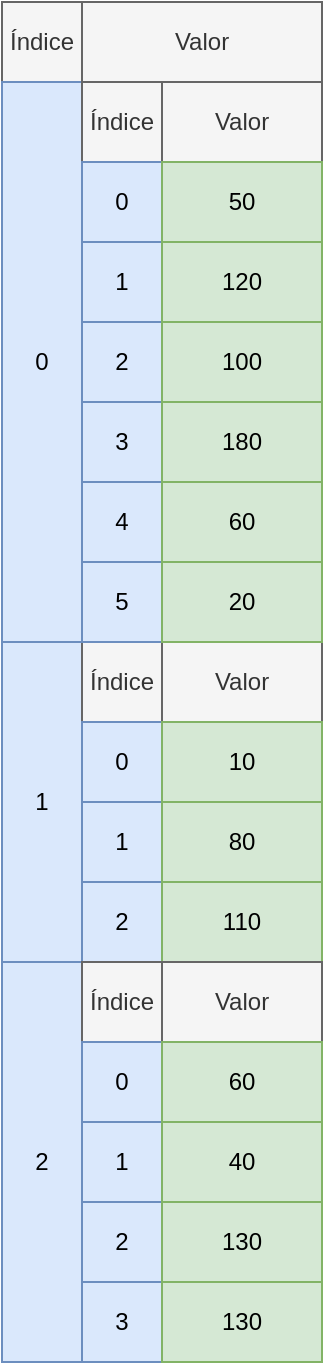 <mxfile version="10.7.5" type="device"><diagram id="LjmYni4CHLPNYxYoX1MF" name="Page-1"><mxGraphModel dx="-120" dy="619" grid="1" gridSize="10" guides="1" tooltips="1" connect="1" arrows="1" fold="1" page="1" pageScale="1" pageWidth="827" pageHeight="1169" math="0" shadow="0"><root><mxCell id="0"/><mxCell id="1" parent="0"/><mxCell id="Gfs7IA-KSMvk2WlFDBKO-171" value="Índice" style="rounded=0;whiteSpace=wrap;html=1;fillColor=#f5f5f5;strokeColor=#666666;fontColor=#333333;" vertex="1" parent="1"><mxGeometry x="850" y="20" width="40" height="40" as="geometry"/></mxCell><mxCell id="Gfs7IA-KSMvk2WlFDBKO-172" value="0" style="rounded=0;whiteSpace=wrap;html=1;fillColor=#dae8fc;strokeColor=#6c8ebf;" vertex="1" parent="1"><mxGeometry x="850" y="60" width="40" height="280" as="geometry"/></mxCell><mxCell id="Gfs7IA-KSMvk2WlFDBKO-173" value="Valor" style="rounded=0;whiteSpace=wrap;html=1;fillColor=#f5f5f5;strokeColor=#666666;fontColor=#333333;" vertex="1" parent="1"><mxGeometry x="890" y="20" width="120" height="40" as="geometry"/></mxCell><mxCell id="Gfs7IA-KSMvk2WlFDBKO-174" value="Índice" style="rounded=0;whiteSpace=wrap;html=1;fillColor=#f5f5f5;strokeColor=#666666;fontColor=#333333;" vertex="1" parent="1"><mxGeometry x="890" y="60" width="40" height="40" as="geometry"/></mxCell><mxCell id="Gfs7IA-KSMvk2WlFDBKO-175" value="0" style="rounded=0;whiteSpace=wrap;html=1;fillColor=#dae8fc;strokeColor=#6c8ebf;" vertex="1" parent="1"><mxGeometry x="890" y="100" width="40" height="40" as="geometry"/></mxCell><mxCell id="Gfs7IA-KSMvk2WlFDBKO-176" value="Valor" style="rounded=0;whiteSpace=wrap;html=1;fillColor=#f5f5f5;strokeColor=#666666;fontColor=#333333;" vertex="1" parent="1"><mxGeometry x="930" y="60" width="80" height="40" as="geometry"/></mxCell><mxCell id="Gfs7IA-KSMvk2WlFDBKO-177" value="1" style="rounded=0;whiteSpace=wrap;html=1;fillColor=#dae8fc;strokeColor=#6c8ebf;" vertex="1" parent="1"><mxGeometry x="890" y="140" width="40" height="40" as="geometry"/></mxCell><mxCell id="Gfs7IA-KSMvk2WlFDBKO-178" value="2" style="rounded=0;whiteSpace=wrap;html=1;fillColor=#dae8fc;strokeColor=#6c8ebf;" vertex="1" parent="1"><mxGeometry x="890" y="180" width="40" height="40" as="geometry"/></mxCell><mxCell id="Gfs7IA-KSMvk2WlFDBKO-179" value="50" style="rounded=0;whiteSpace=wrap;html=1;fillColor=#d5e8d4;strokeColor=#82b366;" vertex="1" parent="1"><mxGeometry x="930" y="100" width="80" height="40" as="geometry"/></mxCell><mxCell id="Gfs7IA-KSMvk2WlFDBKO-180" value="120" style="rounded=0;whiteSpace=wrap;html=1;fillColor=#d5e8d4;strokeColor=#82b366;" vertex="1" parent="1"><mxGeometry x="930" y="140" width="80" height="40" as="geometry"/></mxCell><mxCell id="Gfs7IA-KSMvk2WlFDBKO-181" value="100" style="rounded=0;whiteSpace=wrap;html=1;fillColor=#d5e8d4;strokeColor=#82b366;" vertex="1" parent="1"><mxGeometry x="930" y="180" width="80" height="40" as="geometry"/></mxCell><mxCell id="Gfs7IA-KSMvk2WlFDBKO-202" value="1" style="rounded=0;whiteSpace=wrap;html=1;fillColor=#dae8fc;strokeColor=#6c8ebf;" vertex="1" parent="1"><mxGeometry x="850" y="340" width="40" height="160" as="geometry"/></mxCell><mxCell id="Gfs7IA-KSMvk2WlFDBKO-203" value="Índice" style="rounded=0;whiteSpace=wrap;html=1;fillColor=#f5f5f5;strokeColor=#666666;fontColor=#333333;" vertex="1" parent="1"><mxGeometry x="890" y="340" width="40" height="40" as="geometry"/></mxCell><mxCell id="Gfs7IA-KSMvk2WlFDBKO-204" value="0" style="rounded=0;whiteSpace=wrap;html=1;fillColor=#dae8fc;strokeColor=#6c8ebf;" vertex="1" parent="1"><mxGeometry x="890" y="380" width="40" height="40" as="geometry"/></mxCell><mxCell id="Gfs7IA-KSMvk2WlFDBKO-205" value="Valor" style="rounded=0;whiteSpace=wrap;html=1;fillColor=#f5f5f5;strokeColor=#666666;fontColor=#333333;" vertex="1" parent="1"><mxGeometry x="930" y="340" width="80" height="40" as="geometry"/></mxCell><mxCell id="Gfs7IA-KSMvk2WlFDBKO-206" value="1" style="rounded=0;whiteSpace=wrap;html=1;fillColor=#dae8fc;strokeColor=#6c8ebf;" vertex="1" parent="1"><mxGeometry x="890" y="420" width="40" height="40" as="geometry"/></mxCell><mxCell id="Gfs7IA-KSMvk2WlFDBKO-207" value="2" style="rounded=0;whiteSpace=wrap;html=1;fillColor=#dae8fc;strokeColor=#6c8ebf;" vertex="1" parent="1"><mxGeometry x="890" y="460" width="40" height="40" as="geometry"/></mxCell><mxCell id="Gfs7IA-KSMvk2WlFDBKO-208" value="10" style="rounded=0;whiteSpace=wrap;html=1;fillColor=#d5e8d4;strokeColor=#82b366;" vertex="1" parent="1"><mxGeometry x="930" y="380" width="80" height="40" as="geometry"/></mxCell><mxCell id="Gfs7IA-KSMvk2WlFDBKO-209" value="80" style="rounded=0;whiteSpace=wrap;html=1;fillColor=#d5e8d4;strokeColor=#82b366;" vertex="1" parent="1"><mxGeometry x="930" y="420" width="80" height="40" as="geometry"/></mxCell><mxCell id="Gfs7IA-KSMvk2WlFDBKO-210" value="110" style="rounded=0;whiteSpace=wrap;html=1;fillColor=#d5e8d4;strokeColor=#82b366;" vertex="1" parent="1"><mxGeometry x="930" y="460" width="80" height="40" as="geometry"/></mxCell><mxCell id="Gfs7IA-KSMvk2WlFDBKO-211" value="2" style="rounded=0;whiteSpace=wrap;html=1;fillColor=#dae8fc;strokeColor=#6c8ebf;" vertex="1" parent="1"><mxGeometry x="850" y="500" width="40" height="200" as="geometry"/></mxCell><mxCell id="Gfs7IA-KSMvk2WlFDBKO-212" value="Índice" style="rounded=0;whiteSpace=wrap;html=1;fillColor=#f5f5f5;strokeColor=#666666;fontColor=#333333;" vertex="1" parent="1"><mxGeometry x="890" y="500" width="40" height="40" as="geometry"/></mxCell><mxCell id="Gfs7IA-KSMvk2WlFDBKO-213" value="0" style="rounded=0;whiteSpace=wrap;html=1;fillColor=#dae8fc;strokeColor=#6c8ebf;" vertex="1" parent="1"><mxGeometry x="890" y="540" width="40" height="40" as="geometry"/></mxCell><mxCell id="Gfs7IA-KSMvk2WlFDBKO-214" value="Valor" style="rounded=0;whiteSpace=wrap;html=1;fillColor=#f5f5f5;strokeColor=#666666;fontColor=#333333;" vertex="1" parent="1"><mxGeometry x="930" y="500" width="80" height="40" as="geometry"/></mxCell><mxCell id="Gfs7IA-KSMvk2WlFDBKO-215" value="1" style="rounded=0;whiteSpace=wrap;html=1;fillColor=#dae8fc;strokeColor=#6c8ebf;" vertex="1" parent="1"><mxGeometry x="890" y="580" width="40" height="40" as="geometry"/></mxCell><mxCell id="Gfs7IA-KSMvk2WlFDBKO-216" value="2" style="rounded=0;whiteSpace=wrap;html=1;fillColor=#dae8fc;strokeColor=#6c8ebf;" vertex="1" parent="1"><mxGeometry x="890" y="620" width="40" height="40" as="geometry"/></mxCell><mxCell id="Gfs7IA-KSMvk2WlFDBKO-217" value="60" style="rounded=0;whiteSpace=wrap;html=1;fillColor=#d5e8d4;strokeColor=#82b366;" vertex="1" parent="1"><mxGeometry x="930" y="540" width="80" height="40" as="geometry"/></mxCell><mxCell id="Gfs7IA-KSMvk2WlFDBKO-218" value="40" style="rounded=0;whiteSpace=wrap;html=1;fillColor=#d5e8d4;strokeColor=#82b366;" vertex="1" parent="1"><mxGeometry x="930" y="580" width="80" height="40" as="geometry"/></mxCell><mxCell id="Gfs7IA-KSMvk2WlFDBKO-219" value="130" style="rounded=0;whiteSpace=wrap;html=1;fillColor=#d5e8d4;strokeColor=#82b366;" vertex="1" parent="1"><mxGeometry x="930" y="620" width="80" height="40" as="geometry"/></mxCell><mxCell id="Gfs7IA-KSMvk2WlFDBKO-221" value="3" style="rounded=0;whiteSpace=wrap;html=1;fillColor=#dae8fc;strokeColor=#6c8ebf;" vertex="1" parent="1"><mxGeometry x="890" y="220" width="40" height="40" as="geometry"/></mxCell><mxCell id="Gfs7IA-KSMvk2WlFDBKO-222" value="4" style="rounded=0;whiteSpace=wrap;html=1;fillColor=#dae8fc;strokeColor=#6c8ebf;" vertex="1" parent="1"><mxGeometry x="890" y="260" width="40" height="40" as="geometry"/></mxCell><mxCell id="Gfs7IA-KSMvk2WlFDBKO-223" value="5" style="rounded=0;whiteSpace=wrap;html=1;fillColor=#dae8fc;strokeColor=#6c8ebf;" vertex="1" parent="1"><mxGeometry x="890" y="300" width="40" height="40" as="geometry"/></mxCell><mxCell id="Gfs7IA-KSMvk2WlFDBKO-224" value="180" style="rounded=0;whiteSpace=wrap;html=1;fillColor=#d5e8d4;strokeColor=#82b366;" vertex="1" parent="1"><mxGeometry x="930" y="220" width="80" height="40" as="geometry"/></mxCell><mxCell id="Gfs7IA-KSMvk2WlFDBKO-225" value="60" style="rounded=0;whiteSpace=wrap;html=1;fillColor=#d5e8d4;strokeColor=#82b366;" vertex="1" parent="1"><mxGeometry x="930" y="260" width="80" height="40" as="geometry"/></mxCell><mxCell id="Gfs7IA-KSMvk2WlFDBKO-226" value="20" style="rounded=0;whiteSpace=wrap;html=1;fillColor=#d5e8d4;strokeColor=#82b366;" vertex="1" parent="1"><mxGeometry x="930" y="300" width="80" height="40" as="geometry"/></mxCell><mxCell id="Gfs7IA-KSMvk2WlFDBKO-227" value="3" style="rounded=0;whiteSpace=wrap;html=1;fillColor=#dae8fc;strokeColor=#6c8ebf;" vertex="1" parent="1"><mxGeometry x="890" y="660" width="40" height="40" as="geometry"/></mxCell><mxCell id="Gfs7IA-KSMvk2WlFDBKO-228" value="130" style="rounded=0;whiteSpace=wrap;html=1;fillColor=#d5e8d4;strokeColor=#82b366;" vertex="1" parent="1"><mxGeometry x="930" y="660" width="80" height="40" as="geometry"/></mxCell></root></mxGraphModel></diagram></mxfile>